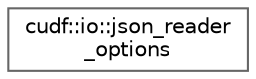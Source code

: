 digraph "类继承关系图"
{
 // LATEX_PDF_SIZE
  bgcolor="transparent";
  edge [fontname=Helvetica,fontsize=10,labelfontname=Helvetica,labelfontsize=10];
  node [fontname=Helvetica,fontsize=10,shape=box,height=0.2,width=0.4];
  rankdir="LR";
  Node0 [id="Node000000",label="cudf::io::json_reader\l_options",height=0.2,width=0.4,color="grey40", fillcolor="white", style="filled",URL="$classcudf_1_1io_1_1json__reader__options.html",tooltip="Input arguments to the read_json interface."];
}
